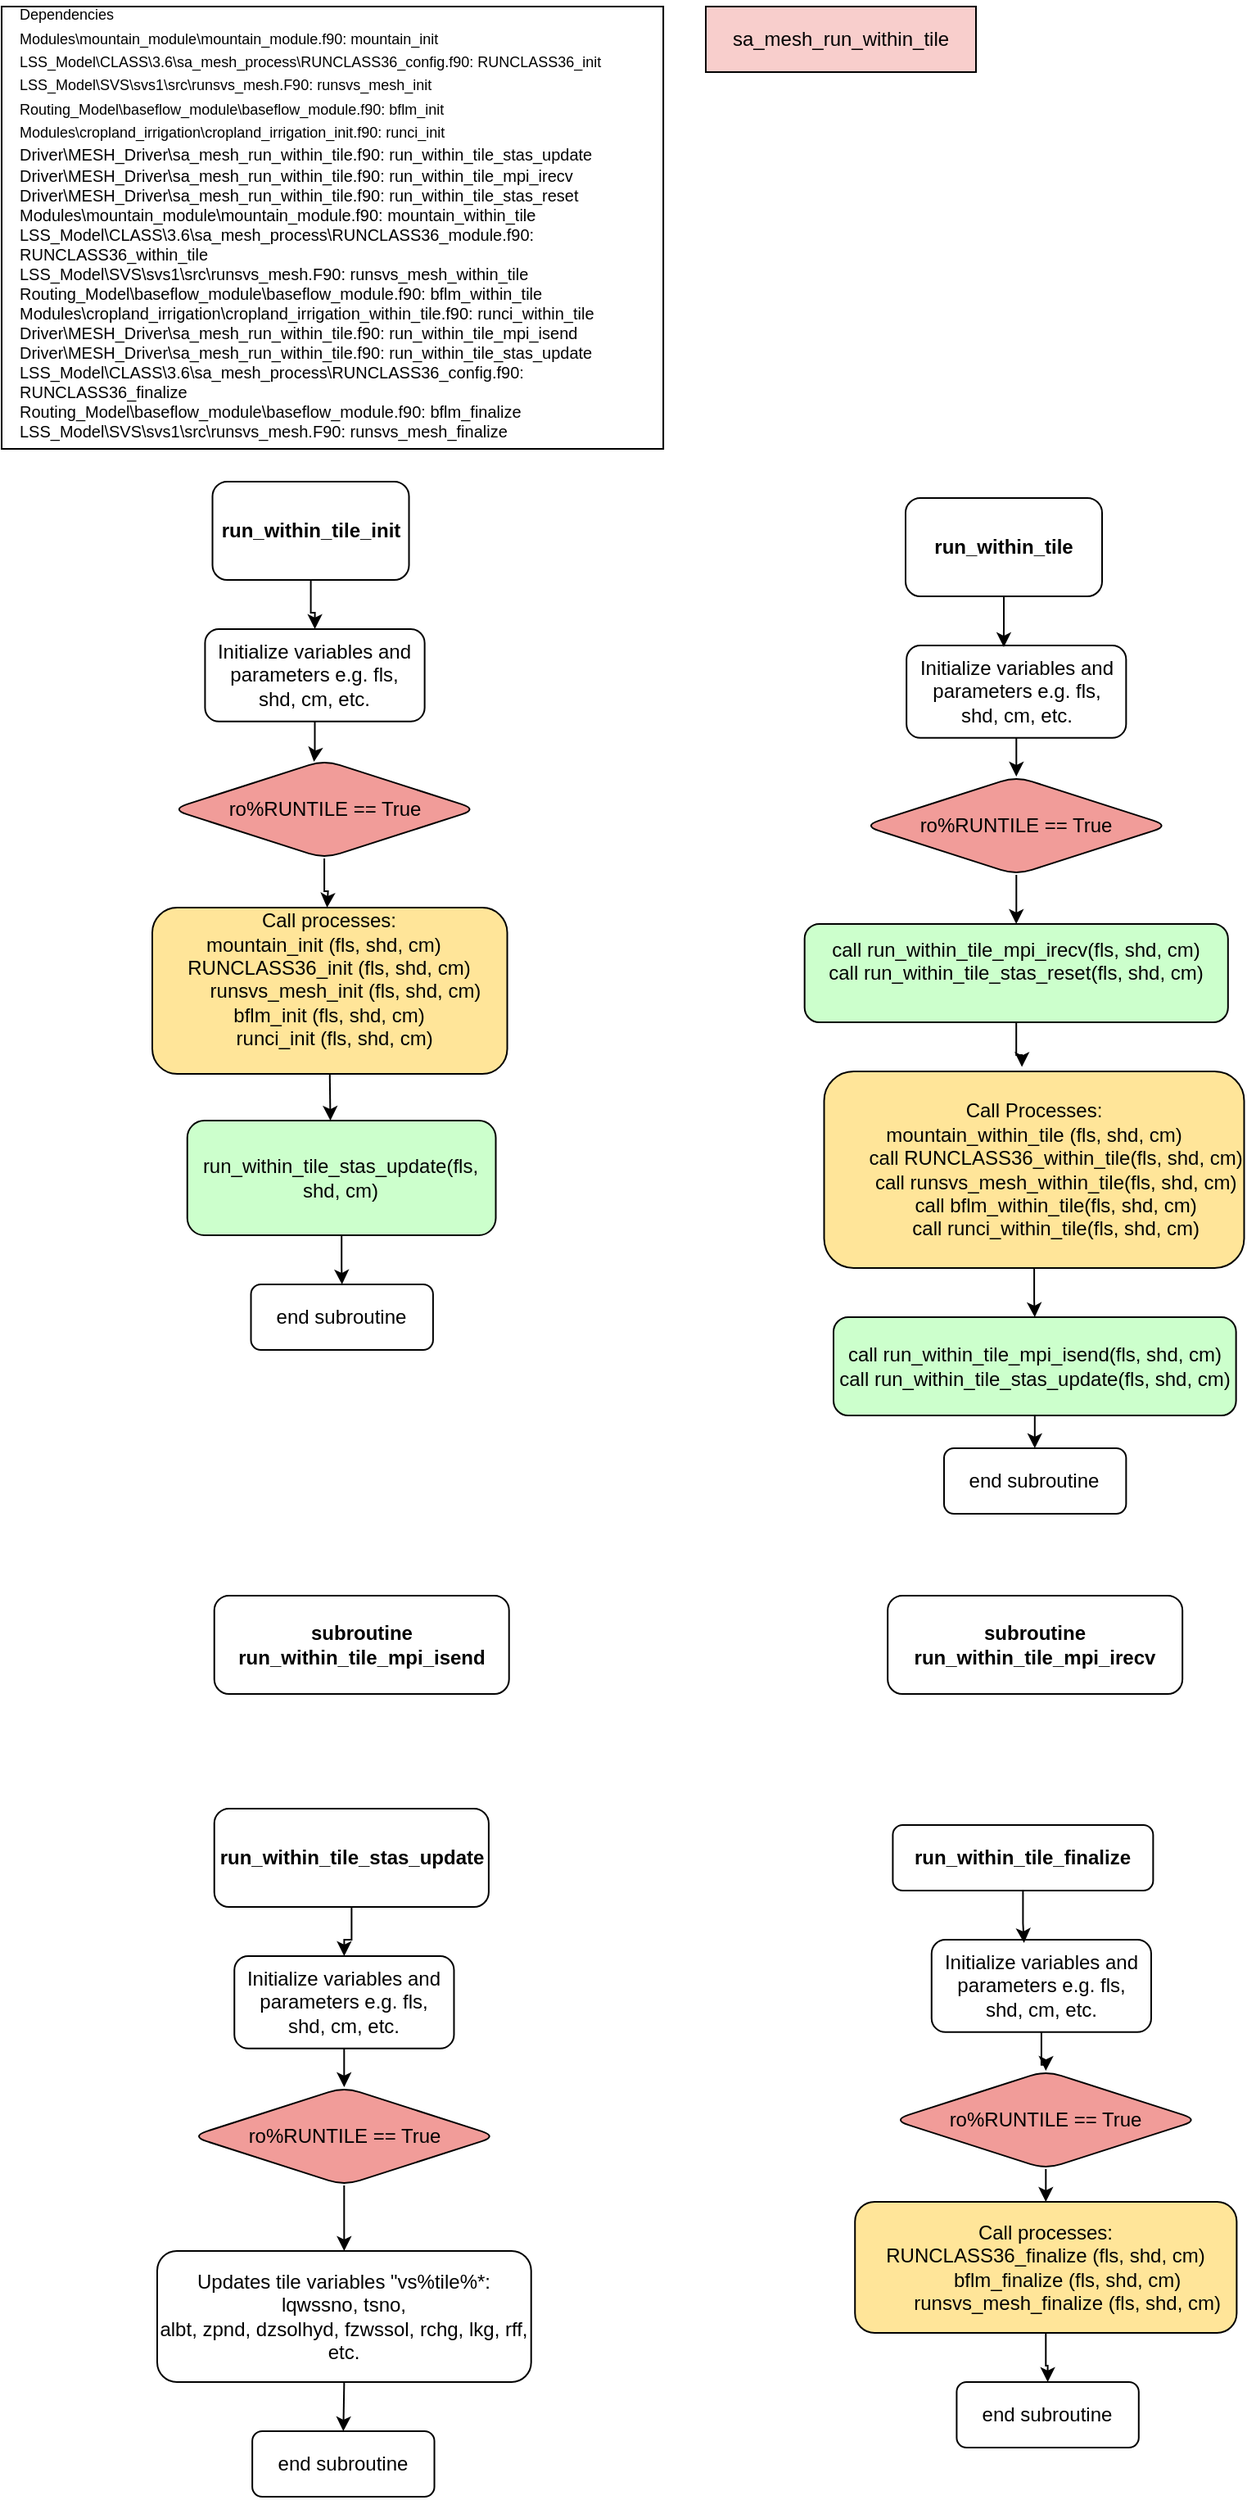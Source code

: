 <mxfile version="24.7.13">
  <diagram name="Page-1" id="llaCwsJbwQGVnoqfy9CV">
    <mxGraphModel dx="1666" dy="749" grid="1" gridSize="10" guides="1" tooltips="1" connect="1" arrows="1" fold="1" page="1" pageScale="1" pageWidth="850" pageHeight="1100" math="0" shadow="0">
      <root>
        <mxCell id="0" />
        <mxCell id="1" parent="0" />
        <mxCell id="n84rLuiJboxY6W36FprT-1" value="sa_mesh_run_within_tile" style="rounded=0;whiteSpace=wrap;html=1;fillColor=#F8CECC;" parent="1" vertex="1">
          <mxGeometry x="430.0" y="10" width="165" height="40" as="geometry" />
        </mxCell>
        <mxCell id="yP2jUsO6pq2_japny_oM-3" style="edgeStyle=orthogonalEdgeStyle;rounded=0;orthogonalLoop=1;jettySize=auto;html=1;entryX=0.5;entryY=0;entryDx=0;entryDy=0;" parent="1" source="n84rLuiJboxY6W36FprT-2" target="yP2jUsO6pq2_japny_oM-2" edge="1">
          <mxGeometry relative="1" as="geometry" />
        </mxCell>
        <mxCell id="n84rLuiJboxY6W36FprT-2" value="&lt;b&gt;run_within_tile_init&lt;/b&gt;" style="rounded=1;whiteSpace=wrap;html=1;" parent="1" vertex="1">
          <mxGeometry x="128.76" y="300" width="120" height="60" as="geometry" />
        </mxCell>
        <mxCell id="n84rLuiJboxY6W36FprT-7" value="" style="group" parent="1" vertex="1" connectable="0">
          <mxGeometry x="92.0" y="560" width="216.76" height="110" as="geometry" />
        </mxCell>
        <mxCell id="n84rLuiJboxY6W36FprT-3" value="&lt;div style=&quot;&quot;&gt;&lt;div style=&quot;text-align: center;&quot;&gt;&lt;br&gt;&lt;/div&gt;&lt;/div&gt;" style="whiteSpace=wrap;html=1;rounded=1;align=left;fillColor=#FFE599;" parent="n84rLuiJboxY6W36FprT-7" vertex="1">
          <mxGeometry width="216.76" height="101.538" as="geometry" />
        </mxCell>
        <mxCell id="n84rLuiJboxY6W36FprT-6" value="&lt;div&gt;Call processes:&lt;/div&gt;&lt;div&gt;&lt;span style=&quot;background-color: initial;&quot;&gt;mountain_init&lt;/span&gt;&lt;span style=&quot;background-color: initial;&quot;&gt;&amp;nbsp;&lt;/span&gt;&lt;span style=&quot;background-color: initial;&quot;&gt;(fls, shd, cm)&lt;/span&gt;&lt;span style=&quot;background-color: initial;&quot;&gt;&amp;nbsp;&amp;nbsp;&lt;/span&gt;&lt;br&gt;&lt;/div&gt;&lt;div&gt;&lt;span style=&quot;background-color: initial;&quot;&gt;RUNCLASS36_init&amp;nbsp;&lt;/span&gt;&lt;span style=&quot;background-color: initial;&quot;&gt;(fls, shd, cm)&lt;/span&gt;&lt;/div&gt;&lt;div&gt;&amp;nbsp; &amp;nbsp; &amp;nbsp; runsvs_mesh_init (fls, shd, cm)&lt;/div&gt;&lt;div&gt;bflm_init&amp;nbsp;(fls, shd, cm)&lt;/div&gt;&lt;div&gt;&amp;nbsp; runci_init&amp;nbsp;(fls, shd, cm)&lt;/div&gt;&lt;div&gt;&lt;br&gt;&lt;/div&gt;" style="text;html=1;align=center;verticalAlign=middle;whiteSpace=wrap;rounded=0;" parent="n84rLuiJboxY6W36FprT-7" vertex="1">
          <mxGeometry x="13.369" y="11" width="190.043" height="79.537" as="geometry" />
        </mxCell>
        <mxCell id="n84rLuiJboxY6W36FprT-16" style="edgeStyle=orthogonalEdgeStyle;rounded=0;orthogonalLoop=1;jettySize=auto;html=1;exitX=0.5;exitY=1;exitDx=0;exitDy=0;" parent="1" source="n84rLuiJboxY6W36FprT-3" edge="1">
          <mxGeometry relative="1" as="geometry">
            <mxPoint x="198.76" y="670" as="sourcePoint" />
            <mxPoint x="200.76" y="690" as="targetPoint" />
          </mxGeometry>
        </mxCell>
        <mxCell id="n84rLuiJboxY6W36FprT-19" value="&lt;b&gt;run_within_tile&lt;/b&gt;" style="rounded=1;whiteSpace=wrap;html=1;" parent="1" vertex="1">
          <mxGeometry x="552" y="310" width="120" height="60" as="geometry" />
        </mxCell>
        <mxCell id="n84rLuiJboxY6W36FprT-23" value="" style="edgeStyle=orthogonalEdgeStyle;rounded=0;orthogonalLoop=1;jettySize=auto;html=1;" parent="1" source="n84rLuiJboxY6W36FprT-20" target="n84rLuiJboxY6W36FprT-22" edge="1">
          <mxGeometry relative="1" as="geometry" />
        </mxCell>
        <mxCell id="n84rLuiJboxY6W36FprT-20" value="Call Processes:&lt;div&gt;&lt;span style=&quot;background-color: initial;&quot;&gt;mountain_within_tile&amp;nbsp;&lt;/span&gt;&lt;span style=&quot;background-color: initial;&quot;&gt;(fls, shd, cm)&lt;/span&gt;&lt;br&gt;&lt;/div&gt;&lt;div&gt;&lt;div&gt;&amp;nbsp; &amp;nbsp; &amp;nbsp; &amp;nbsp; call RUNCLASS36_within_tile(fls, shd, cm)&lt;/div&gt;&lt;div&gt;&amp;nbsp; &amp;nbsp; &amp;nbsp; &amp;nbsp; call runsvs_mesh_within_tile(fls, shd, cm)&lt;/div&gt;&lt;div&gt;&amp;nbsp; &amp;nbsp; &amp;nbsp; &amp;nbsp; call bflm_within_tile(fls, shd, cm)&lt;/div&gt;&lt;div&gt;&amp;nbsp; &amp;nbsp; &amp;nbsp; &amp;nbsp; call runci_within_tile(fls, shd, cm)&lt;/div&gt;&lt;/div&gt;" style="whiteSpace=wrap;html=1;rounded=1;fillColor=#FFE599;" parent="1" vertex="1">
          <mxGeometry x="502.25" y="660" width="256.5" height="120" as="geometry" />
        </mxCell>
        <mxCell id="yP2jUsO6pq2_japny_oM-17" style="edgeStyle=orthogonalEdgeStyle;rounded=0;orthogonalLoop=1;jettySize=auto;html=1;entryX=0.5;entryY=0;entryDx=0;entryDy=0;" parent="1" source="n84rLuiJboxY6W36FprT-22" target="yP2jUsO6pq2_japny_oM-16" edge="1">
          <mxGeometry relative="1" as="geometry" />
        </mxCell>
        <mxCell id="n84rLuiJboxY6W36FprT-22" value="&lt;div&gt;call run_within_tile_mpi_isend(fls, shd, cm)&lt;br&gt;&lt;/div&gt;call run_within_tile_stas_update(fls, shd, cm)" style="whiteSpace=wrap;html=1;rounded=1;fillColor=#CCFFCC;" parent="1" vertex="1">
          <mxGeometry x="508" y="810" width="245.82" height="60" as="geometry" />
        </mxCell>
        <mxCell id="n84rLuiJboxY6W36FprT-26" value="&lt;b&gt;run_within_tile_finalize&lt;/b&gt;" style="rounded=1;whiteSpace=wrap;html=1;" parent="1" vertex="1">
          <mxGeometry x="544.21" y="1120" width="158.97" height="40" as="geometry" />
        </mxCell>
        <mxCell id="n84rLuiJboxY6W36FprT-27" value="Call processes:&lt;div&gt;&lt;div&gt;RUNCLASS36_finalize&amp;nbsp;(fls, shd, cm)&lt;/div&gt;&lt;div&gt;&amp;nbsp; &amp;nbsp; &amp;nbsp; &amp;nbsp; bflm_finalize&amp;nbsp;(fls, shd, cm)&lt;/div&gt;&lt;div&gt;&amp;nbsp; &amp;nbsp; &amp;nbsp; &amp;nbsp; runsvs_mesh_finalize&amp;nbsp;(fls, shd, cm)&lt;/div&gt;&lt;/div&gt;" style="whiteSpace=wrap;html=1;rounded=1;fillColor=#FFE599;" parent="1" vertex="1">
          <mxGeometry x="521.11" y="1350" width="233.09" height="80" as="geometry" />
        </mxCell>
        <mxCell id="yP2jUsO6pq2_japny_oM-20" style="edgeStyle=orthogonalEdgeStyle;rounded=0;orthogonalLoop=1;jettySize=auto;html=1;entryX=0.5;entryY=0;entryDx=0;entryDy=0;" parent="1" source="1o-a0319OkapsV6aXgHL-1" target="yP2jUsO6pq2_japny_oM-19" edge="1">
          <mxGeometry relative="1" as="geometry" />
        </mxCell>
        <mxCell id="1o-a0319OkapsV6aXgHL-1" value="&lt;b&gt;run_within_tile_stas_update&lt;/b&gt;" style="rounded=1;whiteSpace=wrap;html=1;" parent="1" vertex="1">
          <mxGeometry x="129.86" y="1110" width="167.59" height="60" as="geometry" />
        </mxCell>
        <mxCell id="yP2jUsO6pq2_japny_oM-30" style="edgeStyle=orthogonalEdgeStyle;rounded=0;orthogonalLoop=1;jettySize=auto;html=1;exitX=0.5;exitY=1;exitDx=0;exitDy=0;entryX=0.5;entryY=0;entryDx=0;entryDy=0;" parent="1" source="1o-a0319OkapsV6aXgHL-2" target="yP2jUsO6pq2_japny_oM-29" edge="1">
          <mxGeometry relative="1" as="geometry" />
        </mxCell>
        <mxCell id="1o-a0319OkapsV6aXgHL-2" value="Updates tile variables &quot;vs%tile%*:&lt;div&gt;lqwssno,&amp;nbsp;tsno, albt,&amp;nbsp;zpnd,&amp;nbsp;dzsolhyd,&amp;nbsp;fzwssol,&amp;nbsp;rchg,&amp;nbsp;lkg,&amp;nbsp;rff, etc.&lt;/div&gt;" style="whiteSpace=wrap;html=1;rounded=1;" parent="1" vertex="1">
          <mxGeometry x="95" y="1380" width="228.36" height="80" as="geometry" />
        </mxCell>
        <mxCell id="yP2jUsO6pq2_japny_oM-5" value="" style="edgeStyle=orthogonalEdgeStyle;rounded=0;orthogonalLoop=1;jettySize=auto;html=1;" parent="1" source="yP2jUsO6pq2_japny_oM-1" edge="1">
          <mxGeometry relative="1" as="geometry">
            <mxPoint x="198.76" y="560" as="targetPoint" />
          </mxGeometry>
        </mxCell>
        <mxCell id="yP2jUsO6pq2_japny_oM-1" value="&lt;div&gt;ro%RUNTILE == True&lt;/div&gt;" style="rhombus;whiteSpace=wrap;html=1;rounded=1;fillColor=#F19C99;" parent="1" vertex="1">
          <mxGeometry x="103.64" y="470" width="186.89" height="60" as="geometry" />
        </mxCell>
        <mxCell id="yP2jUsO6pq2_japny_oM-2" value="Initialize variables and parameters e.g. fls, shd,&amp;nbsp;cm, etc." style="rounded=1;whiteSpace=wrap;html=1;" parent="1" vertex="1">
          <mxGeometry x="124.212" y="389.999" width="134.105" height="56.407" as="geometry" />
        </mxCell>
        <mxCell id="yP2jUsO6pq2_japny_oM-4" style="edgeStyle=orthogonalEdgeStyle;rounded=0;orthogonalLoop=1;jettySize=auto;html=1;entryX=0.466;entryY=0.017;entryDx=0;entryDy=0;entryPerimeter=0;" parent="1" source="yP2jUsO6pq2_japny_oM-2" target="yP2jUsO6pq2_japny_oM-1" edge="1">
          <mxGeometry relative="1" as="geometry" />
        </mxCell>
        <mxCell id="yP2jUsO6pq2_japny_oM-8" style="edgeStyle=orthogonalEdgeStyle;rounded=0;orthogonalLoop=1;jettySize=auto;html=1;entryX=0.5;entryY=0;entryDx=0;entryDy=0;" parent="1" source="yP2jUsO6pq2_japny_oM-6" target="yP2jUsO6pq2_japny_oM-7" edge="1">
          <mxGeometry relative="1" as="geometry" />
        </mxCell>
        <mxCell id="yP2jUsO6pq2_japny_oM-6" value="run_within_tile_stas_update(fls, shd, cm)" style="rounded=1;whiteSpace=wrap;html=1;fillColor=#CCFFCC;" parent="1" vertex="1">
          <mxGeometry x="113.38" y="690" width="188.38" height="70" as="geometry" />
        </mxCell>
        <mxCell id="yP2jUsO6pq2_japny_oM-7" value="end subroutine" style="whiteSpace=wrap;html=1;rounded=1;" parent="1" vertex="1">
          <mxGeometry x="152.26" y="790" width="111.19" height="40" as="geometry" />
        </mxCell>
        <mxCell id="yP2jUsO6pq2_japny_oM-14" value="" style="edgeStyle=orthogonalEdgeStyle;rounded=0;orthogonalLoop=1;jettySize=auto;html=1;" parent="1" source="yP2jUsO6pq2_japny_oM-9" target="yP2jUsO6pq2_japny_oM-13" edge="1">
          <mxGeometry relative="1" as="geometry" />
        </mxCell>
        <mxCell id="yP2jUsO6pq2_japny_oM-9" value="&lt;div&gt;ro%RUNTILE == True&lt;/div&gt;" style="rhombus;whiteSpace=wrap;html=1;rounded=1;fillColor=#F19C99;" parent="1" vertex="1">
          <mxGeometry x="526.18" y="480" width="186.89" height="60" as="geometry" />
        </mxCell>
        <mxCell id="yP2jUsO6pq2_japny_oM-10" value="Initialize variables and parameters e.g. fls, shd,&amp;nbsp;cm, etc." style="rounded=1;whiteSpace=wrap;html=1;" parent="1" vertex="1">
          <mxGeometry x="552.572" y="399.999" width="134.105" height="56.407" as="geometry" />
        </mxCell>
        <mxCell id="yP2jUsO6pq2_japny_oM-11" style="edgeStyle=orthogonalEdgeStyle;rounded=0;orthogonalLoop=1;jettySize=auto;html=1;exitX=0.5;exitY=1;exitDx=0;exitDy=0;entryX=0.443;entryY=0.018;entryDx=0;entryDy=0;entryPerimeter=0;" parent="1" source="n84rLuiJboxY6W36FprT-19" target="yP2jUsO6pq2_japny_oM-10" edge="1">
          <mxGeometry relative="1" as="geometry" />
        </mxCell>
        <mxCell id="yP2jUsO6pq2_japny_oM-12" style="edgeStyle=orthogonalEdgeStyle;rounded=0;orthogonalLoop=1;jettySize=auto;html=1;entryX=0.5;entryY=0;entryDx=0;entryDy=0;" parent="1" source="yP2jUsO6pq2_japny_oM-10" target="yP2jUsO6pq2_japny_oM-9" edge="1">
          <mxGeometry relative="1" as="geometry" />
        </mxCell>
        <mxCell id="yP2jUsO6pq2_japny_oM-13" value="call run_within_tile_mpi_irecv(fls, shd, cm)&lt;div&gt;call run_within_tile_stas_reset(fls, shd, cm)&lt;br&gt;&lt;div&gt;&lt;br&gt;&lt;/div&gt;&lt;/div&gt;" style="whiteSpace=wrap;html=1;fillColor=#CCFFCC;rounded=1;" parent="1" vertex="1">
          <mxGeometry x="490.34" y="570" width="258.57" height="60" as="geometry" />
        </mxCell>
        <mxCell id="yP2jUsO6pq2_japny_oM-15" style="edgeStyle=orthogonalEdgeStyle;rounded=0;orthogonalLoop=1;jettySize=auto;html=1;entryX=0.471;entryY=-0.023;entryDx=0;entryDy=0;entryPerimeter=0;" parent="1" source="yP2jUsO6pq2_japny_oM-13" target="n84rLuiJboxY6W36FprT-20" edge="1">
          <mxGeometry relative="1" as="geometry" />
        </mxCell>
        <mxCell id="yP2jUsO6pq2_japny_oM-16" value="end subroutine" style="whiteSpace=wrap;html=1;rounded=1;" parent="1" vertex="1">
          <mxGeometry x="575.49" y="890" width="111.19" height="40" as="geometry" />
        </mxCell>
        <mxCell id="yP2jUsO6pq2_japny_oM-22" style="edgeStyle=orthogonalEdgeStyle;rounded=0;orthogonalLoop=1;jettySize=auto;html=1;entryX=0.5;entryY=0;entryDx=0;entryDy=0;" parent="1" source="yP2jUsO6pq2_japny_oM-18" target="1o-a0319OkapsV6aXgHL-2" edge="1">
          <mxGeometry relative="1" as="geometry" />
        </mxCell>
        <mxCell id="yP2jUsO6pq2_japny_oM-18" value="&lt;div&gt;ro%RUNTILE == True&lt;/div&gt;" style="rhombus;whiteSpace=wrap;html=1;rounded=1;fillColor=#F19C99;" parent="1" vertex="1">
          <mxGeometry x="115.74" y="1280" width="186.89" height="60" as="geometry" />
        </mxCell>
        <mxCell id="yP2jUsO6pq2_japny_oM-21" style="edgeStyle=orthogonalEdgeStyle;rounded=0;orthogonalLoop=1;jettySize=auto;html=1;entryX=0.5;entryY=0;entryDx=0;entryDy=0;" parent="1" source="yP2jUsO6pq2_japny_oM-19" target="yP2jUsO6pq2_japny_oM-18" edge="1">
          <mxGeometry relative="1" as="geometry" />
        </mxCell>
        <mxCell id="yP2jUsO6pq2_japny_oM-19" value="Initialize variables and parameters e.g. fls, shd,&amp;nbsp;cm, etc." style="rounded=1;whiteSpace=wrap;html=1;" parent="1" vertex="1">
          <mxGeometry x="142.132" y="1199.999" width="134.105" height="56.407" as="geometry" />
        </mxCell>
        <mxCell id="yP2jUsO6pq2_japny_oM-28" style="edgeStyle=orthogonalEdgeStyle;rounded=0;orthogonalLoop=1;jettySize=auto;html=1;exitX=0.5;exitY=1;exitDx=0;exitDy=0;entryX=0.5;entryY=0;entryDx=0;entryDy=0;" parent="1" source="yP2jUsO6pq2_japny_oM-24" target="n84rLuiJboxY6W36FprT-27" edge="1">
          <mxGeometry relative="1" as="geometry" />
        </mxCell>
        <mxCell id="yP2jUsO6pq2_japny_oM-24" value="&lt;div&gt;ro%RUNTILE == True&lt;/div&gt;" style="rhombus;whiteSpace=wrap;html=1;rounded=1;fillColor=#F19C99;" parent="1" vertex="1">
          <mxGeometry x="544.21" y="1270" width="186.89" height="60" as="geometry" />
        </mxCell>
        <mxCell id="yP2jUsO6pq2_japny_oM-27" style="edgeStyle=orthogonalEdgeStyle;rounded=0;orthogonalLoop=1;jettySize=auto;html=1;entryX=0.5;entryY=0;entryDx=0;entryDy=0;" parent="1" source="yP2jUsO6pq2_japny_oM-25" target="yP2jUsO6pq2_japny_oM-24" edge="1">
          <mxGeometry relative="1" as="geometry" />
        </mxCell>
        <mxCell id="yP2jUsO6pq2_japny_oM-25" value="Initialize variables and parameters e.g. fls, shd,&amp;nbsp;cm, etc." style="rounded=1;whiteSpace=wrap;html=1;" parent="1" vertex="1">
          <mxGeometry x="567.892" y="1189.999" width="134.105" height="56.407" as="geometry" />
        </mxCell>
        <mxCell id="yP2jUsO6pq2_japny_oM-26" style="edgeStyle=orthogonalEdgeStyle;rounded=0;orthogonalLoop=1;jettySize=auto;html=1;entryX=0.421;entryY=0.035;entryDx=0;entryDy=0;entryPerimeter=0;" parent="1" source="n84rLuiJboxY6W36FprT-26" target="yP2jUsO6pq2_japny_oM-25" edge="1">
          <mxGeometry relative="1" as="geometry" />
        </mxCell>
        <mxCell id="yP2jUsO6pq2_japny_oM-29" value="end subroutine" style="whiteSpace=wrap;html=1;rounded=1;" parent="1" vertex="1">
          <mxGeometry x="153.07" y="1490" width="111.19" height="40" as="geometry" />
        </mxCell>
        <mxCell id="yP2jUsO6pq2_japny_oM-31" value="end subroutine" style="whiteSpace=wrap;html=1;rounded=1;" parent="1" vertex="1">
          <mxGeometry x="583.21" y="1460" width="111.19" height="40" as="geometry" />
        </mxCell>
        <mxCell id="yP2jUsO6pq2_japny_oM-32" style="edgeStyle=orthogonalEdgeStyle;rounded=0;orthogonalLoop=1;jettySize=auto;html=1;entryX=0.5;entryY=0;entryDx=0;entryDy=0;" parent="1" source="n84rLuiJboxY6W36FprT-27" target="yP2jUsO6pq2_japny_oM-31" edge="1">
          <mxGeometry relative="1" as="geometry" />
        </mxCell>
        <mxCell id="igbXNRTStmJsiKhT-3hF-1" value="" style="group" vertex="1" connectable="0" parent="1">
          <mxGeometry y="10" width="404.05" height="270" as="geometry" />
        </mxCell>
        <mxCell id="igbXNRTStmJsiKhT-3hF-2" value="" style="rounded=0;whiteSpace=wrap;html=1;" vertex="1" parent="igbXNRTStmJsiKhT-3hF-1">
          <mxGeometry width="404.05" height="270" as="geometry" />
        </mxCell>
        <mxCell id="igbXNRTStmJsiKhT-3hF-3" value="&lt;font style=&quot;font-size: 9px;&quot;&gt;Dependencies&lt;/font&gt;&lt;div&gt;&lt;div&gt;&lt;font style=&quot;font-size: 9px;&quot;&gt;Modules\mountain_module\mountain_module.f90: mountain_init&lt;/font&gt;&lt;/div&gt;&lt;div&gt;&lt;font style=&quot;font-size: 9px;&quot;&gt;LSS_Model\CLASS\3.6\sa_mesh_process\RUNCLASS36_config.f90: RUNCLASS36_init&lt;/font&gt;&lt;/div&gt;&lt;div&gt;&lt;font style=&quot;font-size: 9px;&quot;&gt;LSS_Model\SVS\svs1\src\runsvs_mesh.F90: runsvs_mesh_init&lt;/font&gt;&lt;/div&gt;&lt;div&gt;&lt;font style=&quot;font-size: 9px;&quot;&gt;Routing_Model\baseflow_module\baseflow_module.f90: bflm_init&lt;/font&gt;&lt;/div&gt;&lt;div&gt;&lt;font style=&quot;font-size: 9px;&quot;&gt;Modules\cropland_irrigation\cropland_irrigation_init.f90: runci_init&lt;/font&gt;&lt;/div&gt;&lt;/div&gt;&lt;div&gt;&lt;font style=&quot;&quot;&gt;&lt;font size=&quot;1&quot;&gt;Driver\MESH_Driver\sa_mesh_run_within_tile.f90: run_within_tile_stas_update&lt;/font&gt;&lt;br&gt;&lt;/font&gt;&lt;/div&gt;&lt;div&gt;&lt;font size=&quot;1&quot; style=&quot;&quot;&gt;&lt;div style=&quot;&quot;&gt;Driver\MESH_Driver\sa_mesh_run_within_tile.f90: run_within_tile_mpi_irecv&lt;/div&gt;&lt;div style=&quot;&quot;&gt;Driver\MESH_Driver\sa_mesh_run_within_tile.f90: run_within_tile_stas_reset&lt;/div&gt;&lt;div style=&quot;&quot;&gt;Modules\mountain_module\mountain_module.f90: mountain_within_tile&lt;/div&gt;&lt;div style=&quot;&quot;&gt;LSS_Model\CLASS\3.6\sa_mesh_process\RUNCLASS36_module.f90: RUNCLASS36_within_tile&lt;/div&gt;&lt;div style=&quot;&quot;&gt;LSS_Model\SVS\svs1\src\runsvs_mesh.F90: runsvs_mesh_within_tile&lt;/div&gt;&lt;div style=&quot;&quot;&gt;Routing_Model\baseflow_module\baseflow_module.f90: bflm_within_tile&lt;/div&gt;&lt;div style=&quot;&quot;&gt;Modules\cropland_irrigation\cropland_irrigation_within_tile.f90: runci_within_tile&lt;/div&gt;&lt;div style=&quot;&quot;&gt;Driver\MESH_Driver\sa_mesh_run_within_tile.f90: run_within_tile_mpi_isend&lt;/div&gt;&lt;div style=&quot;&quot;&gt;Driver\MESH_Driver\sa_mesh_run_within_tile.f90: run_within_tile_stas_update&lt;/div&gt;&lt;div style=&quot;&quot;&gt;LSS_Model\CLASS\3.6\sa_mesh_process\RUNCLASS36_config.f90: RUNCLASS36_finalize&lt;/div&gt;&lt;div style=&quot;&quot;&gt;Routing_Model\baseflow_module\baseflow_module.f90: bflm_finalize&lt;/div&gt;&lt;div style=&quot;&quot;&gt;LSS_Model\SVS\svs1\src\runsvs_mesh.F90: runsvs_mesh_finalize&lt;/div&gt;&lt;/font&gt;&lt;/div&gt;" style="text;html=1;align=left;verticalAlign=middle;whiteSpace=wrap;rounded=0;" vertex="1" parent="igbXNRTStmJsiKhT-3hF-1">
          <mxGeometry x="9.323" width="384.625" height="262.703" as="geometry" />
        </mxCell>
        <mxCell id="igbXNRTStmJsiKhT-3hF-4" value="&lt;b&gt;subroutine&lt;/b&gt;&lt;div&gt;&lt;b&gt;run_within_tile_mpi_isend&lt;/b&gt;&lt;/div&gt;" style="rounded=1;whiteSpace=wrap;html=1;" vertex="1" parent="1">
          <mxGeometry x="129.86" y="980" width="180" height="60" as="geometry" />
        </mxCell>
        <mxCell id="igbXNRTStmJsiKhT-3hF-5" value="&lt;b&gt;subroutine run_within_tile_mpi_irecv&lt;/b&gt;" style="rounded=1;whiteSpace=wrap;html=1;" vertex="1" parent="1">
          <mxGeometry x="541.08" y="980" width="180" height="60" as="geometry" />
        </mxCell>
      </root>
    </mxGraphModel>
  </diagram>
</mxfile>
